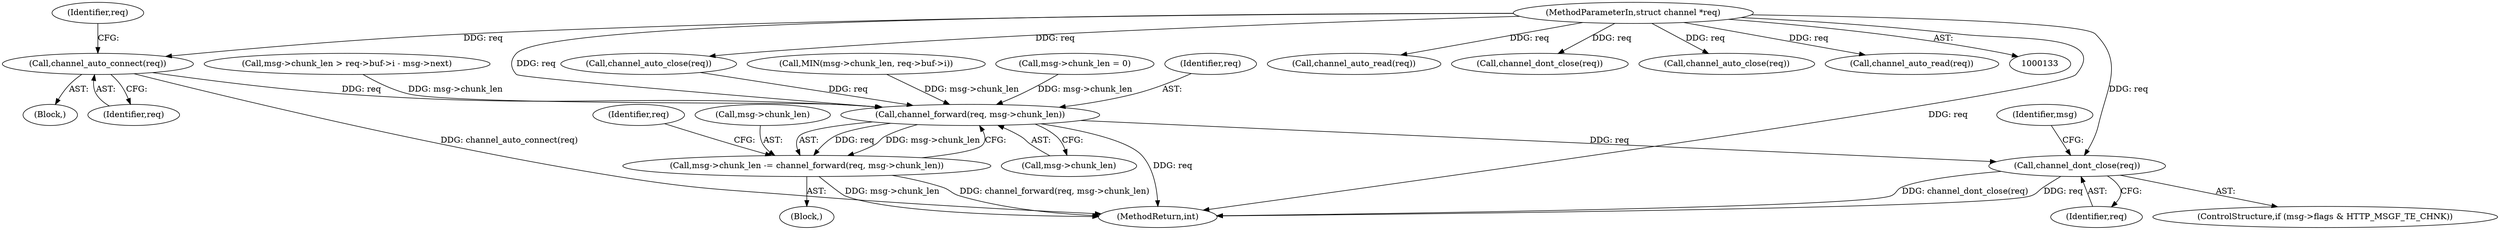 digraph "0_haproxy_b4d05093bc89f71377230228007e69a1434c1a0c_0@API" {
"1000269" [label="(Call,channel_auto_connect(req))"];
"1000135" [label="(MethodParameterIn,struct channel *req)"];
"1000661" [label="(Call,channel_forward(req, msg->chunk_len))"];
"1000657" [label="(Call,msg->chunk_len -= channel_forward(req, msg->chunk_len))"];
"1000756" [label="(Call,channel_dont_close(req))"];
"1000761" [label="(Identifier,msg)"];
"1000268" [label="(Block,)"];
"1000663" [label="(Call,msg->chunk_len)"];
"1000757" [label="(Identifier,req)"];
"1000333" [label="(Call,msg->chunk_len = 0)"];
"1000756" [label="(Call,channel_dont_close(req))"];
"1000661" [label="(Call,channel_forward(req, msg->chunk_len))"];
"1000599" [label="(Call,channel_auto_read(req))"];
"1000270" [label="(Identifier,req)"];
"1000657" [label="(Call,msg->chunk_len -= channel_forward(req, msg->chunk_len))"];
"1000135" [label="(MethodParameterIn,struct channel *req)"];
"1000662" [label="(Identifier,req)"];
"1001006" [label="(MethodReturn,int)"];
"1000137" [label="(Block,)"];
"1000306" [label="(Call,msg->chunk_len > req->buf->i - msg->next)"];
"1000269" [label="(Call,channel_auto_connect(req))"];
"1000282" [label="(Call,channel_auto_close(req))"];
"1000546" [label="(Call,channel_dont_close(req))"];
"1000273" [label="(Identifier,req)"];
"1000669" [label="(Identifier,req)"];
"1000601" [label="(Call,channel_auto_close(req))"];
"1000613" [label="(Call,channel_auto_read(req))"];
"1000643" [label="(Call,MIN(msg->chunk_len, req->buf->i))"];
"1000658" [label="(Call,msg->chunk_len)"];
"1000750" [label="(ControlStructure,if (msg->flags & HTTP_MSGF_TE_CHNK))"];
"1000269" -> "1000268"  [label="AST: "];
"1000269" -> "1000270"  [label="CFG: "];
"1000270" -> "1000269"  [label="AST: "];
"1000273" -> "1000269"  [label="CFG: "];
"1000269" -> "1001006"  [label="DDG: channel_auto_connect(req)"];
"1000135" -> "1000269"  [label="DDG: req"];
"1000269" -> "1000661"  [label="DDG: req"];
"1000135" -> "1000133"  [label="AST: "];
"1000135" -> "1001006"  [label="DDG: req"];
"1000135" -> "1000282"  [label="DDG: req"];
"1000135" -> "1000546"  [label="DDG: req"];
"1000135" -> "1000599"  [label="DDG: req"];
"1000135" -> "1000601"  [label="DDG: req"];
"1000135" -> "1000613"  [label="DDG: req"];
"1000135" -> "1000661"  [label="DDG: req"];
"1000135" -> "1000756"  [label="DDG: req"];
"1000661" -> "1000657"  [label="AST: "];
"1000661" -> "1000663"  [label="CFG: "];
"1000662" -> "1000661"  [label="AST: "];
"1000663" -> "1000661"  [label="AST: "];
"1000657" -> "1000661"  [label="CFG: "];
"1000661" -> "1001006"  [label="DDG: req"];
"1000661" -> "1000657"  [label="DDG: req"];
"1000661" -> "1000657"  [label="DDG: msg->chunk_len"];
"1000282" -> "1000661"  [label="DDG: req"];
"1000333" -> "1000661"  [label="DDG: msg->chunk_len"];
"1000643" -> "1000661"  [label="DDG: msg->chunk_len"];
"1000306" -> "1000661"  [label="DDG: msg->chunk_len"];
"1000661" -> "1000756"  [label="DDG: req"];
"1000657" -> "1000137"  [label="AST: "];
"1000658" -> "1000657"  [label="AST: "];
"1000669" -> "1000657"  [label="CFG: "];
"1000657" -> "1001006"  [label="DDG: channel_forward(req, msg->chunk_len)"];
"1000657" -> "1001006"  [label="DDG: msg->chunk_len"];
"1000756" -> "1000750"  [label="AST: "];
"1000756" -> "1000757"  [label="CFG: "];
"1000757" -> "1000756"  [label="AST: "];
"1000761" -> "1000756"  [label="CFG: "];
"1000756" -> "1001006"  [label="DDG: req"];
"1000756" -> "1001006"  [label="DDG: channel_dont_close(req)"];
}
